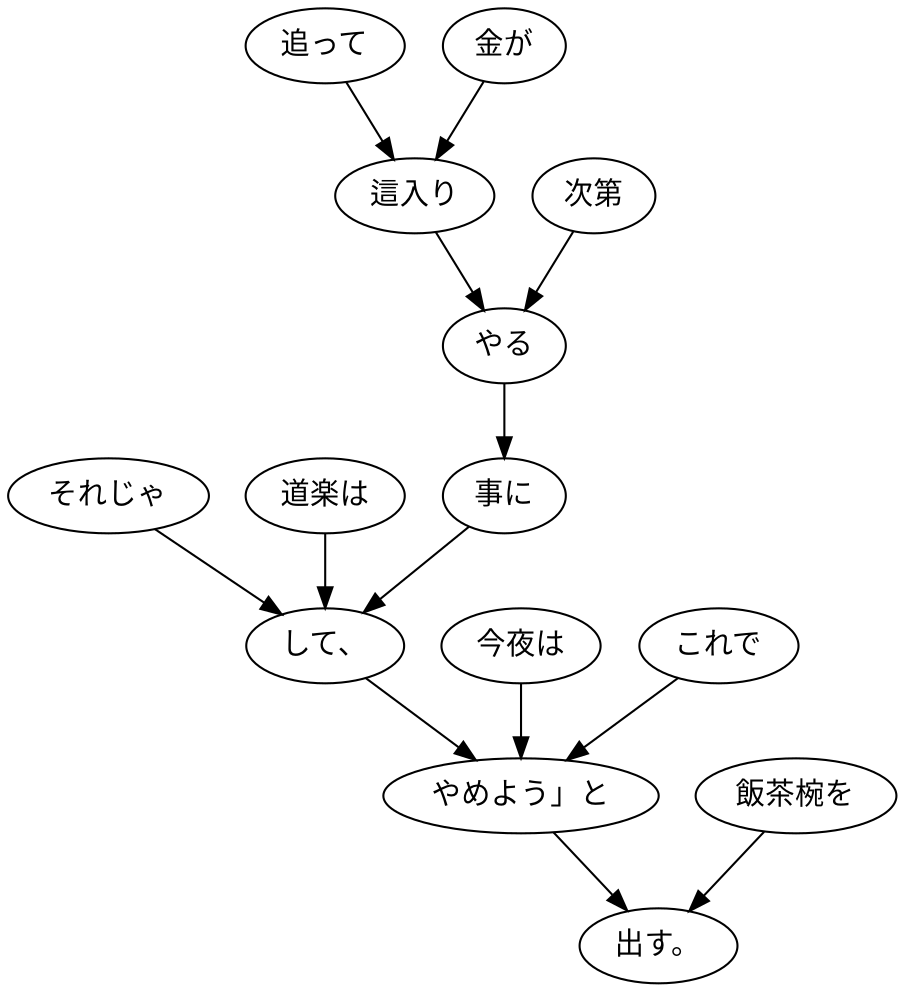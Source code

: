 digraph graph4665 {
	node0 [label="それじゃ"];
	node1 [label="道楽は"];
	node2 [label="追って"];
	node3 [label="金が"];
	node4 [label="這入り"];
	node5 [label="次第"];
	node6 [label="やる"];
	node7 [label="事に"];
	node8 [label="して、"];
	node9 [label="今夜は"];
	node10 [label="これで"];
	node11 [label="やめよう」と"];
	node12 [label="飯茶椀を"];
	node13 [label="出す。"];
	node0 -> node8;
	node1 -> node8;
	node2 -> node4;
	node3 -> node4;
	node4 -> node6;
	node5 -> node6;
	node6 -> node7;
	node7 -> node8;
	node8 -> node11;
	node9 -> node11;
	node10 -> node11;
	node11 -> node13;
	node12 -> node13;
}
